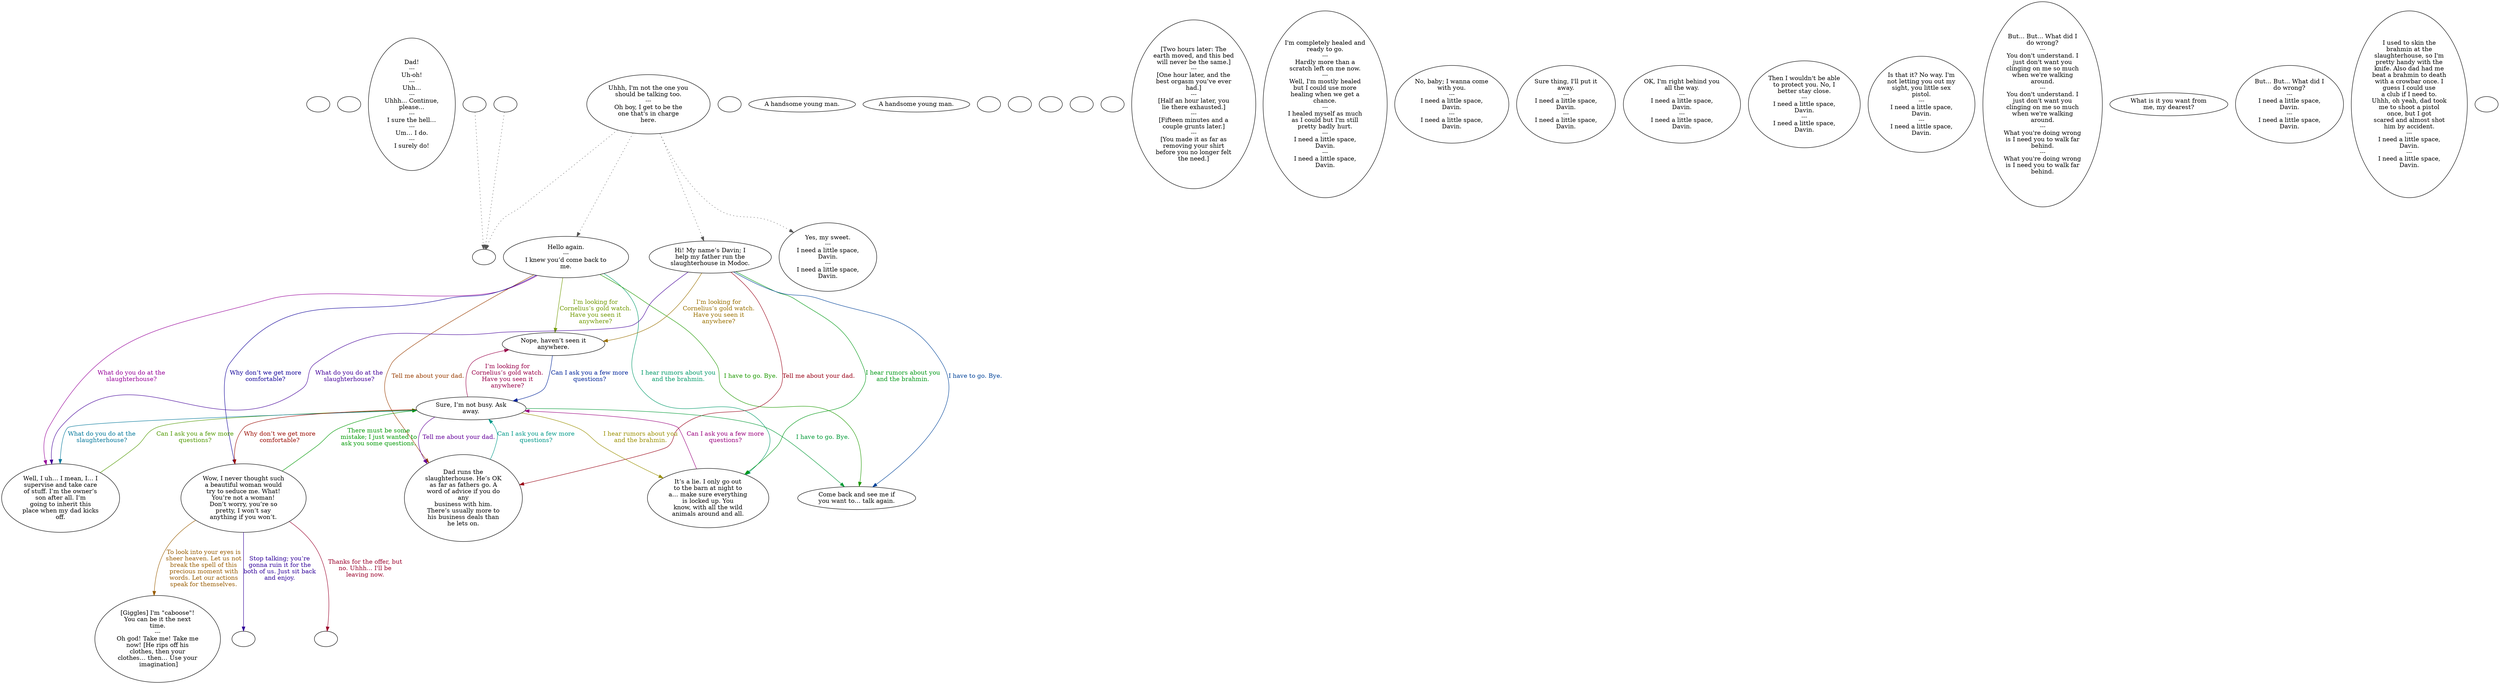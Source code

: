 digraph mcDavin {
  "checkPartyMembersNearDoor" [style=filled       fillcolor="#FFFFFF"       color="#000000"]
  "checkPartyMembersNearDoor" [label=""]
  "start" [style=filled       fillcolor="#FFFFFF"       color="#000000"]
  "start" [label=""]
  "critter_p_proc" [style=filled       fillcolor="#FFFFFF"       color="#000000"]
  "critter_p_proc" [label="Dad!\n---\nUh-oh!\n---\nUhh...\n---\nUhhh... Continue,\nplease...\n---\nI sure the hell…\n---\nUm… I do.\n---\nI surely do!"]
  "pickup_p_proc" [style=filled       fillcolor="#FFFFFF"       color="#000000"]
  "pickup_p_proc" -> "Node998" [style=dotted color="#555555"]
  "pickup_p_proc" [label=""]
  "talk_p_proc" [style=filled       fillcolor="#FFFFFF"       color="#000000"]
  "talk_p_proc" -> "Node002" [style=dotted color="#555555"]
  "talk_p_proc" -> "Node001" [style=dotted color="#555555"]
  "talk_p_proc" -> "Node000" [style=dotted color="#555555"]
  "talk_p_proc" -> "Node998" [style=dotted color="#555555"]
  "talk_p_proc" [label="Uhhh, I'm not the one you\nshould be talking too.\n---\nOh boy, I get to be the\none that's in charge\nhere."]
  "destroy_p_proc" [style=filled       fillcolor="#FFFFFF"       color="#000000"]
  "destroy_p_proc" [label=""]
  "look_at_p_proc" [style=filled       fillcolor="#FFFFFF"       color="#000000"]
  "look_at_p_proc" [label="A handsome young man."]
  "description_p_proc" [style=filled       fillcolor="#FFFFFF"       color="#000000"]
  "description_p_proc" [label="A handsome young man."]
  "use_skill_on_p_proc" [style=filled       fillcolor="#FFFFFF"       color="#000000"]
  "use_skill_on_p_proc" [label=""]
  "damage_p_proc" [style=filled       fillcolor="#FFFFFF"       color="#000000"]
  "damage_p_proc" -> "Node998" [style=dotted color="#555555"]
  "damage_p_proc" [label=""]
  "map_enter_p_proc" [style=filled       fillcolor="#FFFFFF"       color="#000000"]
  "map_enter_p_proc" [label=""]
  "timed_event_p_proc" [style=filled       fillcolor="#FFFFFF"       color="#000000"]
  "timed_event_p_proc" [label=""]
  "combat_p_proc" [style=filled       fillcolor="#FFFFFF"       color="#000000"]
  "combat_p_proc" [label=""]
  "push_p_proc" [style=filled       fillcolor="#FFFFFF"       color="#000000"]
  "push_p_proc" [label=""]
  "Node000" [style=filled       fillcolor="#FFFFFF"       color="#000000"]
  "Node000" [label="Hi! My name’s Davin; I\nhelp my father run the\nslaughterhouse in Modoc."]
  "Node000" -> "Node010" [label="I’m looking for\nCornelius’s gold watch.\nHave you seen it\nanywhere?" color="#997000" fontcolor="#997000"]
  "Node000" -> "Node011" [label="What do you do at the\nslaughterhouse?" color="#430099" fontcolor="#430099"]
  "Node000" -> "Node012" [label="I hear rumors about you\nand the brahmin." color="#009916" fontcolor="#009916"]
  "Node000" -> "Node013" [label="Tell me about your dad." color="#990016" fontcolor="#990016"]
  "Node000" -> "Node014" [label="I have to go. Bye." color="#004399" fontcolor="#004399"]
  "Node001" [style=filled       fillcolor="#FFFFFF"       color="#000000"]
  "Node001" [label="Hello again.\n---\nI knew you’d come back to\nme."]
  "Node001" -> "Node010" [label="I’m looking for\nCornelius’s gold watch.\nHave you seen it\nanywhere?" color="#709900" fontcolor="#709900"]
  "Node001" -> "Node011" [label="What do you do at the\nslaughterhouse?" color="#960099" fontcolor="#960099"]
  "Node001" -> "Node012" [label="I hear rumors about you\nand the brahmin." color="#009969" fontcolor="#009969"]
  "Node001" -> "Node013" [label="Tell me about your dad." color="#993C00" fontcolor="#993C00"]
  "Node001" -> "Node015" [label="Why don’t we get more\ncomfortable?" color="#100099" fontcolor="#100099"]
  "Node001" -> "Node014" [label="I have to go. Bye." color="#1D9900" fontcolor="#1D9900"]
  "Node002" [style=filled       fillcolor="#FFFFFF"       color="#000000"]
  "Node002" [label="Yes, my sweet.\n---\nI need a little space,\nDavin.\n---\nI need a little space,\nDavin."]
  "Node005" [style=filled       fillcolor="#FFFFFF"       color="#000000"]
  "Node005" [label="Sure, I’m not busy. Ask\naway."]
  "Node005" -> "Node010" [label="I’m looking for\nCornelius’s gold watch.\nHave you seen it\nanywhere?" color="#990049" fontcolor="#990049"]
  "Node005" -> "Node011" [label="What do you do at the\nslaughterhouse?" color="#007699" fontcolor="#007699"]
  "Node005" -> "Node012" [label="I hear rumors about you\nand the brahmin." color="#998F00" fontcolor="#998F00"]
  "Node005" -> "Node013" [label="Tell me about your dad." color="#630099" fontcolor="#630099"]
  "Node005" -> "Node014" [label="I have to go. Bye." color="#009936" fontcolor="#009936"]
  "Node005" -> "Node015" [label="Why don’t we get more\ncomfortable?" color="#990900" fontcolor="#990900"]
  "Node010" [style=filled       fillcolor="#FFFFFF"       color="#000000"]
  "Node010" [label="Nope, haven’t seen it\nanywhere."]
  "Node010" -> "Node005" [label="Can I ask you a few more\nquestions?" color="#002399" fontcolor="#002399"]
  "Node011" [style=filled       fillcolor="#FFFFFF"       color="#000000"]
  "Node011" [label="Well, I uh… I mean, I… I\nsupervise and take care\nof stuff. I’m the owner’s\nson after all. I’m\ngoing to inherit this\nplace when my dad kicks\noff."]
  "Node011" -> "Node005" [label="Can I ask you a few more\nquestions?" color="#509900" fontcolor="#509900"]
  "Node012" [style=filled       fillcolor="#FFFFFF"       color="#000000"]
  "Node012" [label="It’s a lie. I only go out\nto the barn at night to\na… make sure everything\nis locked up. You\nknow, with all the wild\nanimals around and all."]
  "Node012" -> "Node005" [label="Can I ask you a few more\nquestions?" color="#99007D" fontcolor="#99007D"]
  "Node013" [style=filled       fillcolor="#FFFFFF"       color="#000000"]
  "Node013" [label="Dad runs the\nslaughterhouse. He’s OK\nas far as fathers go. A\nword of advice if you do\nany\nbusiness with him.\nThere’s usually more to\nhis business deals than\nhe lets on."]
  "Node013" -> "Node005" [label="Can I ask you a few more\nquestions?" color="#009989" fontcolor="#009989"]
  "Node014" [style=filled       fillcolor="#FFFFFF"       color="#000000"]
  "Node014" [label="Come back and see me if\nyou want to… talk again."]
  "Node015" [style=filled       fillcolor="#FFFFFF"       color="#000000"]
  "Node015" [label="Wow, I never thought such\na beautiful woman would\ntry to seduce me. What!\nYou’re not a woman!\nDon’t worry, you’re so\npretty, I won’t say\nanything if you won’t."]
  "Node015" -> "Node016" [label="To look into your eyes is\nsheer heaven. Let us not\nbreak the spell of this\nprecious moment with\nwords. Let our actions\nspeak for themselves." color="#995C00" fontcolor="#995C00"]
  "Node015" -> "Node996" [label="Stop talking; you’re\ngonna ruin it for the\nboth of us. Just sit back\nand enjoy." color="#2F0099" fontcolor="#2F0099"]
  "Node015" -> "Node005" [label="There must be some\nmistake; I just wanted to\nask you some questions." color="#009903" fontcolor="#009903"]
  "Node015" -> "Node999" [label="Thanks for the offer, but\nno. Uhhh... I'll be\nleaving now." color="#99002A" fontcolor="#99002A"]
  "Node016" [style=filled       fillcolor="#FFFFFF"       color="#000000"]
  "Node016" [label="[Giggles] I'm \"caboose\"!\nYou can be it the next\ntime.\n---\nOh god! Take me! Take me\nnow! [He rips off his\nclothes, then your\nclothes… then… Use your\n imagination]"]
  "Node017" [style=filled       fillcolor="#FFFFFF"       color="#000000"]
  "Node017" [label="[Two hours later: The\nearth moved, and this bed\nwill never be the same.]\n---\n[One hour later, and the\nbest orgasm you’ve ever\nhad.]\n---\n[Half an hour later, you\nlie there exhausted.]\n---\n[Fifteen minutes and a\ncouple grunts later.]\n---\n[You made it as far as\nremoving your shirt\nbefore you no longer felt\nthe need.]"]
  "Node1001" [style=filled       fillcolor="#FFFFFF"       color="#000000"]
  "Node1001" [label="I'm completely healed and\nready to go.\n---\nHardly more than a\nscratch left on me now.\n---\nWell, I'm mostly healed\nbut I could use more\nhealing when we get a\nchance.\n---\nI healed myself as much\nas I could but I'm still\npretty badly hurt.\n---\nI need a little space,\nDavin.\n---\nI need a little space,\nDavin."]
  "Node1002" [style=filled       fillcolor="#FFFFFF"       color="#000000"]
  "Node1002" [label="No, baby; I wanna come\nwith you.\n---\nI need a little space,\nDavin.\n---\nI need a little space,\nDavin."]
  "Node1003" [style=filled       fillcolor="#FFFFFF"       color="#000000"]
  "Node1003" [label="Sure thing, I'll put it\naway.\n---\nI need a little space,\nDavin.\n---\nI need a little space,\nDavin."]
  "Node1004" [style=filled       fillcolor="#FFFFFF"       color="#000000"]
  "Node1004" [label="OK, I'm right behind you\nall the way.\n---\nI need a little space,\nDavin.\n---\nI need a little space,\nDavin."]
  "Node1005" [style=filled       fillcolor="#FFFFFF"       color="#000000"]
  "Node1005" [label="Then I wouldn't be able\nto protect you. No, I\nbetter stay close.\n---\nI need a little space,\nDavin.\n---\nI need a little space,\nDavin."]
  "Node1006" [style=filled       fillcolor="#FFFFFF"       color="#000000"]
  "Node1006" [label="Is that it? No way. I'm\nnot letting you out my\nsight, you little sex\npistol.\n---\nI need a little space,\nDavin.\n---\nI need a little space,\nDavin."]
  "Node1007" [style=filled       fillcolor="#FFFFFF"       color="#000000"]
  "Node1007" [label="But... But... What did I\ndo wrong?\n---\nYou don't understand. I\njust don't want you\nclinging on me so much\nwhen we're walking\naround.\n---\nYou don't understand. I\njust don't want you\nclinging on me so much\nwhen we're walking\naround.\n---\nWhat you're doing wrong\nis I need you to walk far\nbehind.\n---\nWhat you're doing wrong\nis I need you to walk far\nbehind."]
  "Node1008" [style=filled       fillcolor="#FFFFFF"       color="#000000"]
  "Node1008" [label="What is it you want from\nme, my dearest?"]
  "Node1009" [style=filled       fillcolor="#FFFFFF"       color="#000000"]
  "Node1009" [label="But... But... What did I\ndo wrong?\n---\nI need a little space,\nDavin.\n---\nI need a little space,\nDavin."]
  "Node1010" [style=filled       fillcolor="#FFFFFF"       color="#000000"]
  "Node1010" [label="I used to skin the\nbrahmin at the\nslaughterhouse, so I'm\npretty handy with the\nknife. Also dad had me\nbeat a brahmin to death\nwith a crowbar once. I\nguess I could use\na club if I need to.\nUhhh, oh yeah, dad took\nme to shoot a pistol\nonce, but I got\nscared and almost shot\nhim by accident.\n---\nI need a little space,\nDavin.\n---\nI need a little space,\nDavin."]
  "Node1100" [style=filled       fillcolor="#FFFFFF"       color="#000000"]
  "Node1100" [label=""]
  "Node999" [style=filled       fillcolor="#FFFFFF"       color="#000000"]
  "Node999" [label=""]
  "Node998" [style=filled       fillcolor="#FFFFFF"       color="#000000"]
  "Node998" [label=""]
  "Node996" [style=filled       fillcolor="#FFFFFF"       color="#000000"]
  "Node996" [label=""]
}
